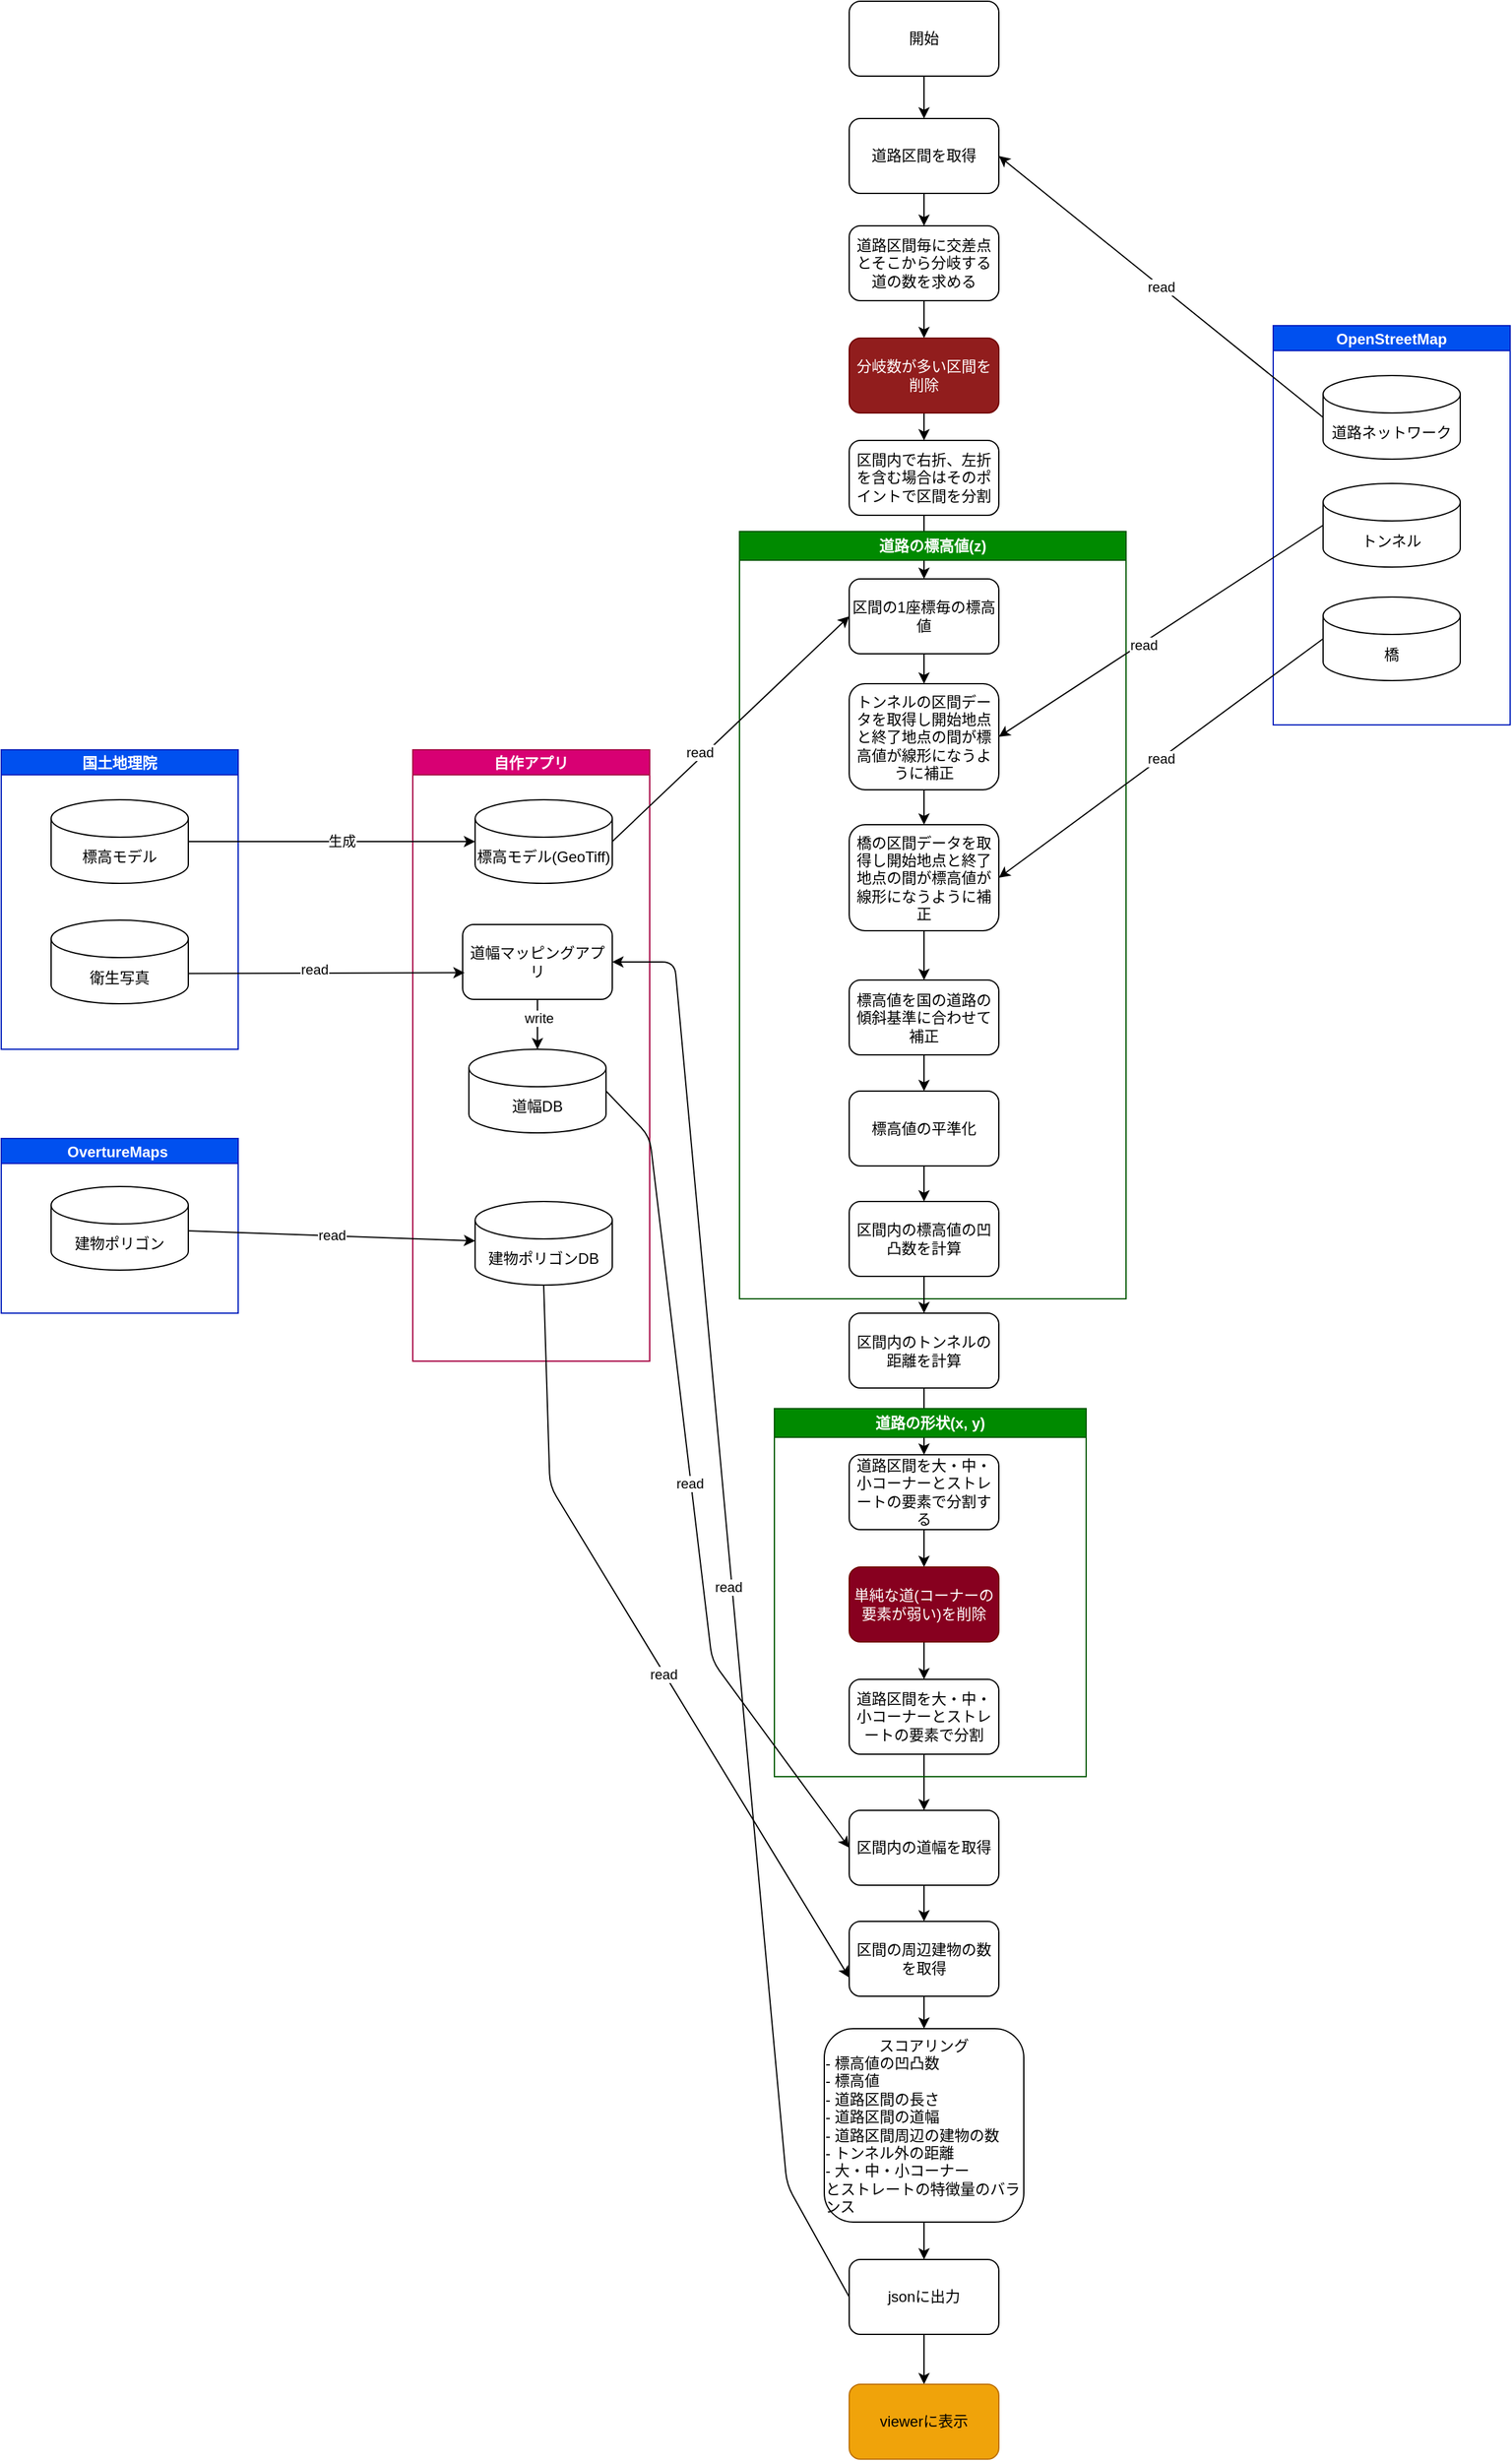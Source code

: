 <mxfile>
    <diagram id="E-VGaTpxqbZD3d03mHxB" name="ページ1">
        <mxGraphModel dx="4100" dy="2263" grid="1" gridSize="10" guides="1" tooltips="1" connect="1" arrows="1" fold="1" page="1" pageScale="1" pageWidth="827" pageHeight="1169" math="0" shadow="0">
            <root>
                <mxCell id="0"/>
                <mxCell id="1" parent="0"/>
                <mxCell id="7" value="" style="edgeStyle=none;html=1;" parent="1" source="3" target="6" edge="1">
                    <mxGeometry relative="1" as="geometry"/>
                </mxCell>
                <mxCell id="3" value="開始" style="rounded=1;whiteSpace=wrap;html=1;" parent="1" vertex="1">
                    <mxGeometry x="280" y="40" width="120" height="60" as="geometry"/>
                </mxCell>
                <mxCell id="9" value="" style="edgeStyle=none;html=1;" parent="1" source="6" target="8" edge="1">
                    <mxGeometry relative="1" as="geometry"/>
                </mxCell>
                <mxCell id="6" value="道路区間を取得" style="rounded=1;whiteSpace=wrap;html=1;" parent="1" vertex="1">
                    <mxGeometry x="280" y="134" width="120" height="60" as="geometry"/>
                </mxCell>
                <mxCell id="11" value="" style="edgeStyle=none;html=1;" parent="1" source="8" target="10" edge="1">
                    <mxGeometry relative="1" as="geometry"/>
                </mxCell>
                <mxCell id="8" value="道路区間毎に交差点とそこから分岐する道の数を求める" style="whiteSpace=wrap;html=1;rounded=1;" parent="1" vertex="1">
                    <mxGeometry x="280" y="220" width="120" height="60" as="geometry"/>
                </mxCell>
                <mxCell id="13" style="edgeStyle=none;html=1;entryX=0.5;entryY=0;entryDx=0;entryDy=0;" parent="1" source="10" target="12" edge="1">
                    <mxGeometry relative="1" as="geometry"/>
                </mxCell>
                <mxCell id="10" value="分岐数が多い区間を削除" style="rounded=1;whiteSpace=wrap;html=1;fillColor=#911D1D;fontColor=#ffffff;strokeColor=#6F0000;" parent="1" vertex="1">
                    <mxGeometry x="280" y="310" width="120" height="60" as="geometry"/>
                </mxCell>
                <mxCell id="15" value="" style="edgeStyle=none;html=1;" parent="1" source="12" target="14" edge="1">
                    <mxGeometry relative="1" as="geometry"/>
                </mxCell>
                <mxCell id="12" value="区間内で右折、左折を含む場合はそのポイントで区間を分割" style="whiteSpace=wrap;html=1;rounded=1;" parent="1" vertex="1">
                    <mxGeometry x="280" y="392" width="120" height="60" as="geometry"/>
                </mxCell>
                <mxCell id="17" value="" style="edgeStyle=none;html=1;" parent="1" source="14" target="16" edge="1">
                    <mxGeometry relative="1" as="geometry"/>
                </mxCell>
                <mxCell id="14" value="区間の1座標毎の標高値" style="whiteSpace=wrap;html=1;rounded=1;" parent="1" vertex="1">
                    <mxGeometry x="280" y="503" width="120" height="60" as="geometry"/>
                </mxCell>
                <mxCell id="19" value="" style="edgeStyle=none;html=1;" parent="1" source="16" target="18" edge="1">
                    <mxGeometry relative="1" as="geometry"/>
                </mxCell>
                <mxCell id="16" value="トンネルの区間データを取得し開始地点と終了地点の間が標高値が線形になうように補正" style="rounded=1;whiteSpace=wrap;html=1;" parent="1" vertex="1">
                    <mxGeometry x="280" y="587" width="120" height="85" as="geometry"/>
                </mxCell>
                <mxCell id="21" value="" style="edgeStyle=none;html=1;" parent="1" source="18" target="20" edge="1">
                    <mxGeometry relative="1" as="geometry"/>
                </mxCell>
                <mxCell id="18" value="橋の区間データを取得し開始地点と終了地点の間が標高値が線形になうように補正" style="whiteSpace=wrap;html=1;rounded=1;" parent="1" vertex="1">
                    <mxGeometry x="280" y="700" width="120" height="85" as="geometry"/>
                </mxCell>
                <mxCell id="23" value="" style="edgeStyle=none;html=1;" parent="1" source="20" target="22" edge="1">
                    <mxGeometry relative="1" as="geometry"/>
                </mxCell>
                <mxCell id="20" value="標高値を国の道路の傾斜基準に合わせて補正" style="rounded=1;whiteSpace=wrap;html=1;" parent="1" vertex="1">
                    <mxGeometry x="280" y="824.5" width="120" height="60" as="geometry"/>
                </mxCell>
                <mxCell id="96" style="edgeStyle=none;html=1;entryX=0.5;entryY=0;entryDx=0;entryDy=0;" parent="1" source="22" target="94" edge="1">
                    <mxGeometry relative="1" as="geometry"/>
                </mxCell>
                <mxCell id="22" value="標高値の平準化" style="rounded=1;whiteSpace=wrap;html=1;" parent="1" vertex="1">
                    <mxGeometry x="280" y="913.5" width="120" height="60" as="geometry"/>
                </mxCell>
                <mxCell id="24" value="区間内のトンネルの距離を計算" style="whiteSpace=wrap;html=1;rounded=1;" parent="1" vertex="1">
                    <mxGeometry x="280" y="1091.5" width="120" height="60" as="geometry"/>
                </mxCell>
                <mxCell id="35" value="道路の標高値(z)" style="swimlane;whiteSpace=wrap;html=1;fillColor=#008a00;fontColor=#ffffff;strokeColor=#005700;" parent="1" vertex="1">
                    <mxGeometry x="192" y="465" width="310" height="615" as="geometry">
                        <mxRectangle x="192" y="465" width="150" height="30" as="alternateBounds"/>
                    </mxGeometry>
                </mxCell>
                <mxCell id="42" style="edgeStyle=none;html=1;exitX=0.5;exitY=1;exitDx=0;exitDy=0;" parent="1" source="24" target="48" edge="1">
                    <mxGeometry relative="1" as="geometry">
                        <mxPoint x="340" y="1156.5" as="sourcePoint"/>
                        <mxPoint x="340" y="1308" as="targetPoint"/>
                    </mxGeometry>
                </mxCell>
                <mxCell id="47" style="edgeStyle=none;html=1;" parent="1" source="48" target="50" edge="1">
                    <mxGeometry relative="1" as="geometry"/>
                </mxCell>
                <mxCell id="48" value="道路区間を大・中・小コーナーとストレートの要素で分割する" style="whiteSpace=wrap;html=1;rounded=1;" parent="1" vertex="1">
                    <mxGeometry x="280" y="1205" width="120" height="60" as="geometry"/>
                </mxCell>
                <mxCell id="49" style="edgeStyle=none;html=1;" parent="1" source="50" target="51" edge="1">
                    <mxGeometry relative="1" as="geometry"/>
                </mxCell>
                <mxCell id="50" value="単純な道(コーナーの要素が弱い)を削除" style="whiteSpace=wrap;html=1;rounded=1;fillColor=#87001F;fontColor=#ffffff;strokeColor=#6F0000;" parent="1" vertex="1">
                    <mxGeometry x="280" y="1295" width="120" height="60" as="geometry"/>
                </mxCell>
                <mxCell id="149" style="edgeStyle=none;html=1;" parent="1" source="51" target="147" edge="1">
                    <mxGeometry relative="1" as="geometry"/>
                </mxCell>
                <mxCell id="51" value="道路区間を大・中・小コーナーとストレートの要素で分割" style="whiteSpace=wrap;html=1;rounded=1;" parent="1" vertex="1">
                    <mxGeometry x="280" y="1385" width="120" height="60" as="geometry"/>
                </mxCell>
                <mxCell id="133" value="" style="edgeStyle=none;html=1;" parent="1" source="56" target="132" edge="1">
                    <mxGeometry relative="1" as="geometry"/>
                </mxCell>
                <mxCell id="56" value="スコアリング&lt;br&gt;&lt;div style=&quot;text-align: left;&quot;&gt;&lt;span style=&quot;background-color: initial;&quot;&gt;- 標高値の凹凸数&lt;/span&gt;&lt;/div&gt;&lt;div style=&quot;text-align: left;&quot;&gt;&lt;span style=&quot;background-color: initial;&quot;&gt;- 標高値&lt;/span&gt;&lt;/div&gt;&lt;div style=&quot;text-align: left;&quot;&gt;&lt;span style=&quot;background-color: initial;&quot;&gt;- 道路区間の長さ&lt;/span&gt;&lt;/div&gt;&lt;div style=&quot;text-align: left;&quot;&gt;&lt;span style=&quot;background-color: initial;&quot;&gt;- 道路区間の道幅&lt;/span&gt;&lt;/div&gt;&lt;div style=&quot;text-align: left;&quot;&gt;&lt;span style=&quot;background-color: initial;&quot;&gt;- 道路区間周辺の建物の数&lt;/span&gt;&lt;/div&gt;&lt;div style=&quot;text-align: left;&quot;&gt;&lt;span style=&quot;background-color: initial;&quot;&gt;- トンネル外の距離&lt;/span&gt;&lt;/div&gt;&lt;div style=&quot;text-align: left;&quot;&gt;&lt;span style=&quot;background-color: initial;&quot;&gt;- 大・中・小コーナー&lt;/span&gt;&lt;/div&gt;&lt;div style=&quot;text-align: left;&quot;&gt;&lt;span style=&quot;background-color: initial;&quot;&gt;とストレートの特徴量のバランス&lt;/span&gt;&lt;/div&gt;" style="whiteSpace=wrap;html=1;rounded=1;" parent="1" vertex="1">
                    <mxGeometry x="260" y="1665" width="160" height="155" as="geometry"/>
                </mxCell>
                <mxCell id="57" value="" style="edgeStyle=none;html=1;" parent="1" target="56" edge="1">
                    <mxGeometry relative="1" as="geometry">
                        <mxPoint x="340.0" y="1639.0" as="sourcePoint"/>
                    </mxGeometry>
                </mxCell>
                <mxCell id="65" value="OpenStreetMap" style="swimlane;startSize=20;horizontal=1;containerType=tree;fillColor=#0050ef;fontColor=#ffffff;strokeColor=#001DBC;" parent="1" vertex="1">
                    <mxGeometry x="620" y="300" width="190" height="320" as="geometry"/>
                </mxCell>
                <mxCell id="158" value="道路ネットワーク" style="shape=cylinder3;whiteSpace=wrap;html=1;boundedLbl=1;backgroundOutline=1;size=15;" vertex="1" parent="65">
                    <mxGeometry x="40" y="40" width="110" height="67" as="geometry"/>
                </mxCell>
                <mxCell id="159" value="トンネル" style="shape=cylinder3;whiteSpace=wrap;html=1;boundedLbl=1;backgroundOutline=1;size=15;" vertex="1" parent="65">
                    <mxGeometry x="40" y="126.5" width="110" height="67" as="geometry"/>
                </mxCell>
                <mxCell id="160" value="橋" style="shape=cylinder3;whiteSpace=wrap;html=1;boundedLbl=1;backgroundOutline=1;size=15;" vertex="1" parent="65">
                    <mxGeometry x="40" y="217.5" width="110" height="67" as="geometry"/>
                </mxCell>
                <mxCell id="75" value="read" style="edgeStyle=none;html=1;entryX=1;entryY=0.5;entryDx=0;entryDy=0;exitX=0;exitY=0.5;exitDx=0;exitDy=0;exitPerimeter=0;" parent="1" source="158" target="6" edge="1">
                    <mxGeometry relative="1" as="geometry"/>
                </mxCell>
                <mxCell id="76" style="edgeStyle=none;html=1;entryX=1;entryY=0.5;entryDx=0;entryDy=0;exitX=0;exitY=0.5;exitDx=0;exitDy=0;exitPerimeter=0;" parent="1" source="159" target="16" edge="1">
                    <mxGeometry relative="1" as="geometry"/>
                </mxCell>
                <mxCell id="143" value="read" style="edgeLabel;html=1;align=center;verticalAlign=middle;resizable=0;points=[];" parent="76" vertex="1" connectable="0">
                    <mxGeometry x="0.114" y="1" relative="1" as="geometry">
                        <mxPoint as="offset"/>
                    </mxGeometry>
                </mxCell>
                <mxCell id="78" value="read" style="edgeStyle=none;html=1;entryX=1;entryY=0.5;entryDx=0;entryDy=0;exitX=0;exitY=0.5;exitDx=0;exitDy=0;exitPerimeter=0;" parent="1" source="160" target="18" edge="1">
                    <mxGeometry relative="1" as="geometry"/>
                </mxCell>
                <mxCell id="81" value="国土地理院" style="swimlane;startSize=20;horizontal=1;containerType=tree;fillColor=#0050ef;fontColor=#ffffff;strokeColor=#001DBC;" parent="1" vertex="1">
                    <mxGeometry x="-400" y="640" width="190" height="240" as="geometry"/>
                </mxCell>
                <mxCell id="152" value="標高モデル" style="shape=cylinder3;whiteSpace=wrap;html=1;boundedLbl=1;backgroundOutline=1;size=15;" vertex="1" parent="81">
                    <mxGeometry x="40" y="40" width="110" height="67" as="geometry"/>
                </mxCell>
                <mxCell id="153" value="衛生写真" style="shape=cylinder3;whiteSpace=wrap;html=1;boundedLbl=1;backgroundOutline=1;size=15;" vertex="1" parent="81">
                    <mxGeometry x="40" y="136.5" width="110" height="67" as="geometry"/>
                </mxCell>
                <mxCell id="93" value="区間の周辺建物の数を取得" style="rounded=1;whiteSpace=wrap;html=1;" parent="1" vertex="1">
                    <mxGeometry x="280" y="1579" width="120" height="60" as="geometry"/>
                </mxCell>
                <mxCell id="97" style="edgeStyle=none;html=1;entryX=0.5;entryY=0;entryDx=0;entryDy=0;" parent="1" source="94" target="24" edge="1">
                    <mxGeometry relative="1" as="geometry"/>
                </mxCell>
                <mxCell id="94" value="区間内の標高値の凹凸数を計算" style="whiteSpace=wrap;html=1;rounded=1;" parent="1" vertex="1">
                    <mxGeometry x="280" y="1002" width="120" height="60" as="geometry"/>
                </mxCell>
                <mxCell id="98" value="自作アプリ" style="swimlane;startSize=20;horizontal=1;containerType=tree;fillColor=#d80073;fontColor=#ffffff;strokeColor=#A50040;" parent="1" vertex="1">
                    <mxGeometry x="-70" y="640" width="190" height="490" as="geometry"/>
                </mxCell>
                <mxCell id="112" value="道幅マッピングアプリ" style="whiteSpace=wrap;html=1;rounded=1;" parent="98" vertex="1">
                    <mxGeometry x="40" y="140" width="120" height="60" as="geometry"/>
                </mxCell>
                <mxCell id="155" value="標高モデル(GeoTiff)" style="shape=cylinder3;whiteSpace=wrap;html=1;boundedLbl=1;backgroundOutline=1;size=15;" vertex="1" parent="98">
                    <mxGeometry x="50" y="40" width="110" height="67" as="geometry"/>
                </mxCell>
                <mxCell id="156" value="道幅DB" style="shape=cylinder3;whiteSpace=wrap;html=1;boundedLbl=1;backgroundOutline=1;size=15;" vertex="1" parent="98">
                    <mxGeometry x="45" y="240" width="110" height="67" as="geometry"/>
                </mxCell>
                <mxCell id="118" style="edgeStyle=none;html=1;entryX=0.5;entryY=0;entryDx=0;entryDy=0;entryPerimeter=0;" parent="98" source="112" target="156" edge="1">
                    <mxGeometry relative="1" as="geometry"/>
                </mxCell>
                <mxCell id="142" value="write" style="edgeLabel;html=1;align=center;verticalAlign=middle;resizable=0;points=[];" parent="118" vertex="1" connectable="0">
                    <mxGeometry x="-0.27" y="1" relative="1" as="geometry">
                        <mxPoint as="offset"/>
                    </mxGeometry>
                </mxCell>
                <mxCell id="157" value="建物ポリゴンDB" style="shape=cylinder3;whiteSpace=wrap;html=1;boundedLbl=1;backgroundOutline=1;size=15;" vertex="1" parent="98">
                    <mxGeometry x="50" y="362" width="110" height="67" as="geometry"/>
                </mxCell>
                <mxCell id="115" style="edgeStyle=none;html=1;entryX=0;entryY=0.5;entryDx=0;entryDy=0;entryPerimeter=0;exitX=1;exitY=0.5;exitDx=0;exitDy=0;exitPerimeter=0;" parent="1" source="152" target="155" edge="1">
                    <mxGeometry relative="1" as="geometry"/>
                </mxCell>
                <mxCell id="116" value="生成" style="edgeLabel;html=1;align=center;verticalAlign=middle;resizable=0;points=[];" parent="115" vertex="1" connectable="0">
                    <mxGeometry x="0.068" y="1" relative="1" as="geometry">
                        <mxPoint as="offset"/>
                    </mxGeometry>
                </mxCell>
                <mxCell id="117" style="edgeStyle=none;html=1;entryX=0.013;entryY=0.644;entryDx=0;entryDy=0;entryPerimeter=0;exitX=1;exitY=0;exitDx=0;exitDy=42.75;exitPerimeter=0;" parent="1" source="153" target="112" edge="1">
                    <mxGeometry relative="1" as="geometry"/>
                </mxCell>
                <mxCell id="119" value="read" style="edgeLabel;html=1;align=center;verticalAlign=middle;resizable=0;points=[];" parent="117" vertex="1" connectable="0">
                    <mxGeometry x="-0.092" y="3" relative="1" as="geometry">
                        <mxPoint as="offset"/>
                    </mxGeometry>
                </mxCell>
                <mxCell id="122" style="edgeStyle=none;html=1;entryX=0;entryY=0.5;entryDx=0;entryDy=0;exitX=1;exitY=0.5;exitDx=0;exitDy=0;exitPerimeter=0;" parent="1" source="155" target="14" edge="1">
                    <mxGeometry relative="1" as="geometry"/>
                </mxCell>
                <mxCell id="141" value="read" style="edgeLabel;html=1;align=center;verticalAlign=middle;resizable=0;points=[];" parent="122" vertex="1" connectable="0">
                    <mxGeometry x="-0.236" y="4" relative="1" as="geometry">
                        <mxPoint as="offset"/>
                    </mxGeometry>
                </mxCell>
                <mxCell id="124" value="OvertureMaps " style="swimlane;startSize=20;horizontal=1;containerType=tree;fillColor=#0050ef;fontColor=#ffffff;strokeColor=#001DBC;" parent="1" vertex="1">
                    <mxGeometry x="-400" y="951.5" width="190" height="140" as="geometry"/>
                </mxCell>
                <mxCell id="154" value="建物ポリゴン" style="shape=cylinder3;whiteSpace=wrap;html=1;boundedLbl=1;backgroundOutline=1;size=15;" vertex="1" parent="124">
                    <mxGeometry x="40" y="38.5" width="110" height="67" as="geometry"/>
                </mxCell>
                <mxCell id="128" value="read" style="edgeStyle=none;html=1;" parent="1" source="154" target="157" edge="1">
                    <mxGeometry relative="1" as="geometry"/>
                </mxCell>
                <mxCell id="130" style="edgeStyle=none;html=1;entryX=0;entryY=0.75;entryDx=0;entryDy=0;exitX=0.5;exitY=1;exitDx=0;exitDy=0;exitPerimeter=0;" parent="1" source="157" target="93" edge="1">
                    <mxGeometry relative="1" as="geometry">
                        <Array as="points">
                            <mxPoint x="40" y="1230"/>
                        </Array>
                    </mxGeometry>
                </mxCell>
                <mxCell id="139" value="read" style="edgeLabel;html=1;align=center;verticalAlign=middle;resizable=0;points=[];" parent="130" vertex="1" connectable="0">
                    <mxGeometry x="0.083" y="-1" relative="1" as="geometry">
                        <mxPoint as="offset"/>
                    </mxGeometry>
                </mxCell>
                <mxCell id="134" style="edgeStyle=none;html=1;entryX=1;entryY=0.5;entryDx=0;entryDy=0;exitX=0;exitY=0.5;exitDx=0;exitDy=0;" parent="1" source="132" target="112" edge="1">
                    <mxGeometry relative="1" as="geometry">
                        <Array as="points">
                            <mxPoint x="230" y="1790"/>
                            <mxPoint x="140" y="810"/>
                        </Array>
                    </mxGeometry>
                </mxCell>
                <mxCell id="135" value="read" style="edgeLabel;html=1;align=center;verticalAlign=middle;resizable=0;points=[];" parent="134" vertex="1" connectable="0">
                    <mxGeometry x="0.029" y="3" relative="1" as="geometry">
                        <mxPoint as="offset"/>
                    </mxGeometry>
                </mxCell>
                <mxCell id="138" value="" style="edgeStyle=none;html=1;" parent="1" source="132" target="137" edge="1">
                    <mxGeometry relative="1" as="geometry"/>
                </mxCell>
                <mxCell id="132" value="jsonに出力" style="whiteSpace=wrap;html=1;rounded=1;" parent="1" vertex="1">
                    <mxGeometry x="280" y="1850" width="120" height="60" as="geometry"/>
                </mxCell>
                <mxCell id="137" value="viewerに表示" style="whiteSpace=wrap;html=1;rounded=1;fillColor=#f0a30a;fontColor=#000000;strokeColor=#BD7000;" parent="1" vertex="1">
                    <mxGeometry x="280" y="1950" width="120" height="60" as="geometry"/>
                </mxCell>
                <mxCell id="144" value="道路の形状(x, y)" style="swimlane;whiteSpace=wrap;html=1;fillColor=#008a00;fontColor=#ffffff;strokeColor=#005700;" parent="1" vertex="1">
                    <mxGeometry x="220" y="1168" width="250" height="295" as="geometry">
                        <mxRectangle x="192" y="465" width="150" height="30" as="alternateBounds"/>
                    </mxGeometry>
                </mxCell>
                <mxCell id="145" style="edgeStyle=none;html=1;entryX=0;entryY=0.5;entryDx=0;entryDy=0;exitX=1;exitY=0.5;exitDx=0;exitDy=0;exitPerimeter=0;" parent="1" source="156" target="147" edge="1">
                    <mxGeometry relative="1" as="geometry">
                        <mxPoint x="280" y="1213.5" as="targetPoint"/>
                        <Array as="points">
                            <mxPoint x="120" y="950"/>
                            <mxPoint x="170" y="1370"/>
                        </Array>
                    </mxGeometry>
                </mxCell>
                <mxCell id="146" value="read" style="edgeLabel;html=1;align=center;verticalAlign=middle;resizable=0;points=[];" parent="145" vertex="1" connectable="0">
                    <mxGeometry x="0.002" y="-1" relative="1" as="geometry">
                        <mxPoint as="offset"/>
                    </mxGeometry>
                </mxCell>
                <mxCell id="151" style="edgeStyle=none;html=1;entryX=0.5;entryY=0;entryDx=0;entryDy=0;" parent="1" source="147" target="93" edge="1">
                    <mxGeometry relative="1" as="geometry"/>
                </mxCell>
                <mxCell id="147" value="区間内の道幅を取得" style="rounded=1;whiteSpace=wrap;html=1;" parent="1" vertex="1">
                    <mxGeometry x="280" y="1490" width="120" height="60" as="geometry"/>
                </mxCell>
            </root>
        </mxGraphModel>
    </diagram>
</mxfile>